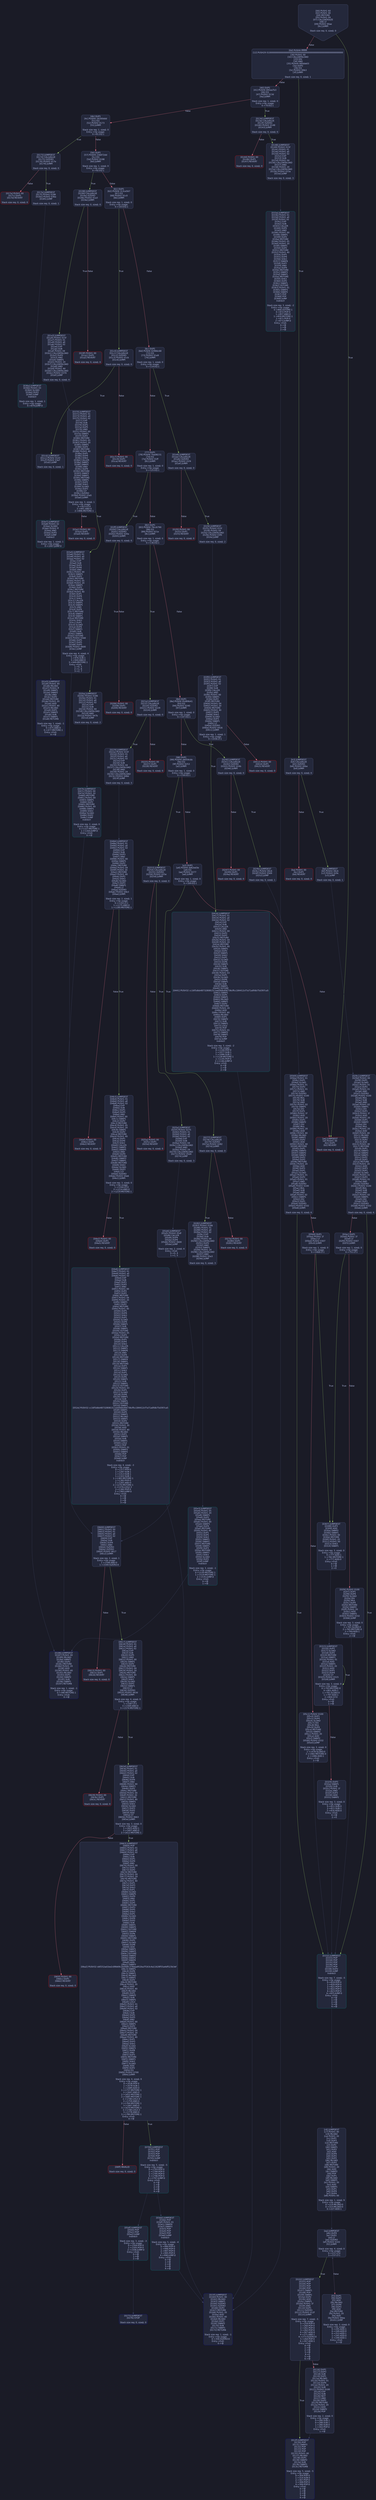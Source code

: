 digraph G {
    node [shape=box, style="filled, rounded", color="#565f89", fontcolor="#c0caf5", fontname="Helvetica", fillcolor="#24283b"];
    edge [color="#414868", fontcolor="#c0caf5", fontname="Helvetica"];
    bgcolor="#1a1b26";
    0 [ label = "[00] PUSH1 60
[02] PUSH1 40
[04] MSTORE
[05] PUSH1 04
[07] CALLDATASIZE
[08] LT
[09] PUSH2 00ae
[0c] JUMPI

Stack size req: 0, sizeΔ: 0
" shape = invhouse]
    1 [ label = "[0d] PUSH4 ffffffff
[12] PUSH29 0100000000000000000000000000000000000000000000000000000000
[30] PUSH1 00
[32] CALLDATALOAD
[33] DIV
[34] AND
[35] PUSH4 06fdde03
[3a] DUP2
[3b] EQ
[3c] PUSH2 00b3
[3f] JUMPI

Stack size req: 0, sizeΔ: 1
"]
    2 [ label = "[40] DUP1
[41] PUSH4 095ea7b3
[46] EQ
[47] PUSH2 013d
[4a] JUMPI

Stack size req: 1, sizeΔ: 0
Entry->Op usage:
	0->70:EQ:1
"]
    3 [ label = "[4b] DUP1
[4c] PUSH4 18160ddd
[51] EQ
[52] PUSH2 0173
[55] JUMPI

Stack size req: 1, sizeΔ: 0
Entry->Op usage:
	0->81:EQ:1
"]
    4 [ label = "[56] DUP1
[57] PUSH4 23b872dd
[5c] EQ
[5d] PUSH2 0198
[60] JUMPI

Stack size req: 1, sizeΔ: 0
Entry->Op usage:
	0->92:EQ:1
"]
    5 [ label = "[61] DUP1
[62] PUSH4 313ce567
[67] EQ
[68] PUSH2 01c0
[6b] JUMPI

Stack size req: 1, sizeΔ: 0
Entry->Op usage:
	0->103:EQ:1
"]
    6 [ label = "[6c] DUP1
[6d] PUSH4 42966c68
[72] EQ
[73] PUSH2 01e9
[76] JUMPI

Stack size req: 1, sizeΔ: 0
Entry->Op usage:
	0->114:EQ:1
"]
    7 [ label = "[77] DUP1
[78] PUSH4 70a08231
[7d] EQ
[7e] PUSH2 01ff
[81] JUMPI

Stack size req: 1, sizeΔ: 0
Entry->Op usage:
	0->125:EQ:1
"]
    8 [ label = "[82] DUP1
[83] PUSH4 79cc6790
[88] EQ
[89] PUSH2 021e
[8c] JUMPI

Stack size req: 1, sizeΔ: 0
Entry->Op usage:
	0->136:EQ:1
"]
    9 [ label = "[8d] DUP1
[8e] PUSH4 95d89b41
[93] EQ
[94] PUSH2 0240
[97] JUMPI

Stack size req: 1, sizeΔ: 0
Entry->Op usage:
	0->147:EQ:1
"]
    10 [ label = "[98] DUP1
[99] PUSH4 a9059cbb
[9e] EQ
[9f] PUSH2 0253
[a2] JUMPI

Stack size req: 1, sizeΔ: 0
Entry->Op usage:
	0->158:EQ:1
"]
    11 [ label = "[a3] DUP1
[a4] PUSH4 dd62ed3e
[a9] EQ
[aa] PUSH2 0277
[ad] JUMPI

Stack size req: 1, sizeΔ: 0
Entry->Op usage:
	0->169:EQ:1
"]
    12 [ label = "[ae] JUMPDEST
[af] PUSH1 00
[b1] DUP1
[b2] REVERT

Stack size req: 0, sizeΔ: 0
" color = "red"]
    13 [ label = "[b3] JUMPDEST
[b4] CALLVALUE
[b5] ISZERO
[b6] PUSH2 00be
[b9] JUMPI

Stack size req: 0, sizeΔ: 0
"]
    14 [ label = "[ba] PUSH1 00
[bc] DUP1
[bd] REVERT

Stack size req: 0, sizeΔ: 0
" color = "red"]
    15 [ label = "[be] JUMPDEST
[bf] PUSH2 00c6
[c2] PUSH2 029c
[c5] JUMP

Stack size req: 0, sizeΔ: 1
"]
    16 [ label = "[c6] JUMPDEST
[c7] PUSH1 40
[c9] MLOAD
[ca] PUSH1 20
[cc] DUP1
[cd] DUP3
[ce] MSTORE
[cf] DUP2
[d0] SWAP1
[d1] DUP2
[d2] ADD
[d3] DUP4
[d4] DUP2
[d5] DUP2
[d6] MLOAD
[d7] DUP2
[d8] MSTORE
[d9] PUSH1 20
[db] ADD
[dc] SWAP2
[dd] POP
[de] DUP1
[df] MLOAD
[e0] SWAP1
[e1] PUSH1 20
[e3] ADD
[e4] SWAP1
[e5] DUP1
[e6] DUP4
[e7] DUP4
[e8] PUSH1 00

Stack size req: 1, sizeΔ: 9
Entry->Op usage:
	0->214:MLOAD:0
	0->223:MLOAD:0
	0->227:ADD:1
"]
    17 [ label = "[ea] JUMPDEST
[eb] DUP4
[ec] DUP2
[ed] LT
[ee] ISZERO
[ef] PUSH2 0102
[f2] JUMPI

Stack size req: 4, sizeΔ: 0
Entry->Op usage:
	0->237:LT:0
	3->237:LT:1
"]
    18 [ label = "[f3] DUP1
[f4] DUP3
[f5] ADD
[f6] MLOAD
[f7] DUP4
[f8] DUP3
[f9] ADD
[fa] MSTORE
[fb] PUSH1 20
[fd] ADD
[fe] PUSH2 00ea
[0101] JUMP

Stack size req: 3, sizeΔ: 0
Entry->Op usage:
	0->245:ADD:1
	0->249:ADD:0
	0->253:ADD:1
	1->245:ADD:0
	2->249:ADD:1
Entry->Exit:
	0->😵
"]
    19 [ label = "[0102] JUMPDEST
[0103] POP
[0104] POP
[0105] POP
[0106] POP
[0107] SWAP1
[0108] POP
[0109] SWAP1
[010a] DUP2
[010b] ADD
[010c] SWAP1
[010d] PUSH1 1f
[010f] AND
[0110] DUP1
[0111] ISZERO
[0112] PUSH2 012f
[0115] JUMPI

Stack size req: 7, sizeΔ: -5
Entry->Op usage:
	0->259:POP:0
	1->260:POP:0
	2->261:POP:0
	3->262:POP:0
	4->267:ADD:0
	4->271:AND:1
	4->273:ISZERO:0
	5->264:POP:0
	6->267:ADD:1
Entry->Exit:
	0->😵
	1->😵
	2->😵
	3->😵
	4->0
	5->😵
	6->😵
"]
    20 [ label = "[0116] DUP1
[0117] DUP3
[0118] SUB
[0119] DUP1
[011a] MLOAD
[011b] PUSH1 01
[011d] DUP4
[011e] PUSH1 20
[0120] SUB
[0121] PUSH2 0100
[0124] EXP
[0125] SUB
[0126] NOT
[0127] AND
[0128] DUP2
[0129] MSTORE
[012a] PUSH1 20
[012c] ADD
[012d] SWAP2
[012e] POP

Stack size req: 2, sizeΔ: 0
Entry->Op usage:
	0->280:SUB:1
	0->288:SUB:1
	1->280:SUB:0
	1->302:POP:0
Entry->Exit:
	1->😵
"]
    21 [ label = "[012f] JUMPDEST
[0130] POP
[0131] SWAP3
[0132] POP
[0133] POP
[0134] POP
[0135] PUSH1 40
[0137] MLOAD
[0138] DUP1
[0139] SWAP2
[013a] SUB
[013b] SWAP1
[013c] RETURN

Stack size req: 5, sizeΔ: -5
Entry->Op usage:
	0->304:POP:0
	1->314:SUB:0
	2->307:POP:0
	3->308:POP:0
	4->306:POP:0
Entry->Exit:
	0->😵
	1->😵
	2->😵
	3->😵
	4->😵
" color = "darkblue"]
    22 [ label = "[013d] JUMPDEST
[013e] CALLVALUE
[013f] ISZERO
[0140] PUSH2 0148
[0143] JUMPI

Stack size req: 0, sizeΔ: 0
"]
    23 [ label = "[0144] PUSH1 00
[0146] DUP1
[0147] REVERT

Stack size req: 0, sizeΔ: 0
" color = "red"]
    24 [ label = "[0148] JUMPDEST
[0149] PUSH2 015f
[014c] PUSH1 01
[014e] PUSH1 a0
[0150] PUSH1 02
[0152] EXP
[0153] SUB
[0154] PUSH1 04
[0156] CALLDATALOAD
[0157] AND
[0158] PUSH1 24
[015a] CALLDATALOAD
[015b] PUSH2 033a
[015e] JUMP

Stack size req: 0, sizeΔ: 3
"]
    25 [ label = "[015f] JUMPDEST
[0160] PUSH1 40
[0162] MLOAD
[0163] SWAP1
[0164] ISZERO
[0165] ISZERO
[0166] DUP2
[0167] MSTORE
[0168] PUSH1 20
[016a] ADD
[016b] PUSH1 40
[016d] MLOAD
[016e] DUP1
[016f] SWAP2
[0170] SUB
[0171] SWAP1
[0172] RETURN

Stack size req: 1, sizeΔ: -1
Entry->Op usage:
	0->356:ISZERO:0
Entry->Exit:
	0->😵
" color = "darkblue"]
    26 [ label = "[0173] JUMPDEST
[0174] CALLVALUE
[0175] ISZERO
[0176] PUSH2 017e
[0179] JUMPI

Stack size req: 0, sizeΔ: 0
"]
    27 [ label = "[017a] PUSH1 00
[017c] DUP1
[017d] REVERT

Stack size req: 0, sizeΔ: 0
" color = "red"]
    28 [ label = "[017e] JUMPDEST
[017f] PUSH2 0186
[0182] PUSH2 036a
[0185] JUMP

Stack size req: 0, sizeΔ: 1
"]
    29 [ label = "[0186] JUMPDEST
[0187] PUSH1 40
[0189] MLOAD
[018a] SWAP1
[018b] DUP2
[018c] MSTORE
[018d] PUSH1 20
[018f] ADD
[0190] PUSH1 40
[0192] MLOAD
[0193] DUP1
[0194] SWAP2
[0195] SUB
[0196] SWAP1
[0197] RETURN

Stack size req: 1, sizeΔ: -1
Entry->Op usage:
	0->396:MSTORE:1
Entry->Exit:
	0->😵
" color = "darkblue"]
    30 [ label = "[0198] JUMPDEST
[0199] CALLVALUE
[019a] ISZERO
[019b] PUSH2 01a3
[019e] JUMPI

Stack size req: 0, sizeΔ: 0
"]
    31 [ label = "[019f] PUSH1 00
[01a1] DUP1
[01a2] REVERT

Stack size req: 0, sizeΔ: 0
" color = "red"]
    32 [ label = "[01a3] JUMPDEST
[01a4] PUSH2 015f
[01a7] PUSH1 01
[01a9] PUSH1 a0
[01ab] PUSH1 02
[01ad] EXP
[01ae] SUB
[01af] PUSH1 04
[01b1] CALLDATALOAD
[01b2] DUP2
[01b3] AND
[01b4] SWAP1
[01b5] PUSH1 24
[01b7] CALLDATALOAD
[01b8] AND
[01b9] PUSH1 44
[01bb] CALLDATALOAD
[01bc] PUSH2 0370
[01bf] JUMP

Stack size req: 0, sizeΔ: 4
"]
    33 [ label = "[01c0] JUMPDEST
[01c1] CALLVALUE
[01c2] ISZERO
[01c3] PUSH2 01cb
[01c6] JUMPI

Stack size req: 0, sizeΔ: 0
"]
    34 [ label = "[01c7] PUSH1 00
[01c9] DUP1
[01ca] REVERT

Stack size req: 0, sizeΔ: 0
" color = "red"]
    35 [ label = "[01cb] JUMPDEST
[01cc] PUSH2 01d3
[01cf] PUSH2 03e7
[01d2] JUMP

Stack size req: 0, sizeΔ: 1
"]
    36 [ label = "[01d3] JUMPDEST
[01d4] PUSH1 40
[01d6] MLOAD
[01d7] PUSH1 ff
[01d9] SWAP1
[01da] SWAP2
[01db] AND
[01dc] DUP2
[01dd] MSTORE
[01de] PUSH1 20
[01e0] ADD
[01e1] PUSH1 40
[01e3] MLOAD
[01e4] DUP1
[01e5] SWAP2
[01e6] SUB
[01e7] SWAP1
[01e8] RETURN

Stack size req: 1, sizeΔ: -1
Entry->Op usage:
	0->475:AND:0
	0->477:MSTORE:1
Entry->Exit:
	0->😵
" color = "darkblue"]
    37 [ label = "[01e9] JUMPDEST
[01ea] CALLVALUE
[01eb] ISZERO
[01ec] PUSH2 01f4
[01ef] JUMPI

Stack size req: 0, sizeΔ: 0
"]
    38 [ label = "[01f0] PUSH1 00
[01f2] DUP1
[01f3] REVERT

Stack size req: 0, sizeΔ: 0
" color = "red"]
    39 [ label = "[01f4] JUMPDEST
[01f5] PUSH2 015f
[01f8] PUSH1 04
[01fa] CALLDATALOAD
[01fb] PUSH2 03f0
[01fe] JUMP

Stack size req: 0, sizeΔ: 2
"]
    40 [ label = "[01ff] JUMPDEST
[0200] CALLVALUE
[0201] ISZERO
[0202] PUSH2 020a
[0205] JUMPI

Stack size req: 0, sizeΔ: 0
"]
    41 [ label = "[0206] PUSH1 00
[0208] DUP1
[0209] REVERT

Stack size req: 0, sizeΔ: 0
" color = "red"]
    42 [ label = "[020a] JUMPDEST
[020b] PUSH2 0186
[020e] PUSH1 01
[0210] PUSH1 a0
[0212] PUSH1 02
[0214] EXP
[0215] SUB
[0216] PUSH1 04
[0218] CALLDATALOAD
[0219] AND
[021a] PUSH2 047b
[021d] JUMP

Stack size req: 0, sizeΔ: 2
"]
    43 [ label = "[021e] JUMPDEST
[021f] CALLVALUE
[0220] ISZERO
[0221] PUSH2 0229
[0224] JUMPI

Stack size req: 0, sizeΔ: 0
"]
    44 [ label = "[0225] PUSH1 00
[0227] DUP1
[0228] REVERT

Stack size req: 0, sizeΔ: 0
" color = "red"]
    45 [ label = "[0229] JUMPDEST
[022a] PUSH2 015f
[022d] PUSH1 01
[022f] PUSH1 a0
[0231] PUSH1 02
[0233] EXP
[0234] SUB
[0235] PUSH1 04
[0237] CALLDATALOAD
[0238] AND
[0239] PUSH1 24
[023b] CALLDATALOAD
[023c] PUSH2 048d
[023f] JUMP

Stack size req: 0, sizeΔ: 3
"]
    46 [ label = "[0240] JUMPDEST
[0241] CALLVALUE
[0242] ISZERO
[0243] PUSH2 024b
[0246] JUMPI

Stack size req: 0, sizeΔ: 0
"]
    47 [ label = "[0247] PUSH1 00
[0249] DUP1
[024a] REVERT

Stack size req: 0, sizeΔ: 0
" color = "red"]
    48 [ label = "[024b] JUMPDEST
[024c] PUSH2 00c6
[024f] PUSH2 0569
[0252] JUMP

Stack size req: 0, sizeΔ: 1
"]
    49 [ label = "[0253] JUMPDEST
[0254] CALLVALUE
[0255] ISZERO
[0256] PUSH2 025e
[0259] JUMPI

Stack size req: 0, sizeΔ: 0
"]
    50 [ label = "[025a] PUSH1 00
[025c] DUP1
[025d] REVERT

Stack size req: 0, sizeΔ: 0
" color = "red"]
    51 [ label = "[025e] JUMPDEST
[025f] PUSH2 0275
[0262] PUSH1 01
[0264] PUSH1 a0
[0266] PUSH1 02
[0268] EXP
[0269] SUB
[026a] PUSH1 04
[026c] CALLDATALOAD
[026d] AND
[026e] PUSH1 24
[0270] CALLDATALOAD
[0271] PUSH2 05d4
[0274] JUMP

Stack size req: 0, sizeΔ: 3
"]
    52 [ label = "[0275] JUMPDEST
[0276] STOP

Stack size req: 0, sizeΔ: 0
" color = "darkblue"]
    53 [ label = "[0277] JUMPDEST
[0278] CALLVALUE
[0279] ISZERO
[027a] PUSH2 0282
[027d] JUMPI

Stack size req: 0, sizeΔ: 0
"]
    54 [ label = "[027e] PUSH1 00
[0280] DUP1
[0281] REVERT

Stack size req: 0, sizeΔ: 0
" color = "red"]
    55 [ label = "[0282] JUMPDEST
[0283] PUSH2 0186
[0286] PUSH1 01
[0288] PUSH1 a0
[028a] PUSH1 02
[028c] EXP
[028d] SUB
[028e] PUSH1 04
[0290] CALLDATALOAD
[0291] DUP2
[0292] AND
[0293] SWAP1
[0294] PUSH1 24
[0296] CALLDATALOAD
[0297] AND
[0298] PUSH2 05e3
[029b] JUMP

Stack size req: 0, sizeΔ: 3
"]
    56 [ label = "[029c] JUMPDEST
[029d] PUSH1 00
[029f] DUP1
[02a0] SLOAD
[02a1] PUSH1 01
[02a3] DUP2
[02a4] PUSH1 01
[02a6] AND
[02a7] ISZERO
[02a8] PUSH2 0100
[02ab] MUL
[02ac] SUB
[02ad] AND
[02ae] PUSH1 02
[02b0] SWAP1
[02b1] DIV
[02b2] DUP1
[02b3] PUSH1 1f
[02b5] ADD
[02b6] PUSH1 20
[02b8] DUP1
[02b9] SWAP2
[02ba] DIV
[02bb] MUL
[02bc] PUSH1 20
[02be] ADD
[02bf] PUSH1 40
[02c1] MLOAD
[02c2] SWAP1
[02c3] DUP2
[02c4] ADD
[02c5] PUSH1 40
[02c7] MSTORE
[02c8] DUP1
[02c9] SWAP3
[02ca] SWAP2
[02cb] SWAP1
[02cc] DUP2
[02cd] DUP2
[02ce] MSTORE
[02cf] PUSH1 20
[02d1] ADD
[02d2] DUP3
[02d3] DUP1
[02d4] SLOAD
[02d5] PUSH1 01
[02d7] DUP2
[02d8] PUSH1 01
[02da] AND
[02db] ISZERO
[02dc] PUSH2 0100
[02df] MUL
[02e0] SUB
[02e1] AND
[02e2] PUSH1 02
[02e4] SWAP1
[02e5] DIV
[02e6] DUP1
[02e7] ISZERO
[02e8] PUSH2 0332
[02eb] JUMPI

Stack size req: 0, sizeΔ: 6
"]
    57 [ label = "[02ec] DUP1
[02ed] PUSH1 1f
[02ef] LT
[02f0] PUSH2 0307
[02f3] JUMPI

Stack size req: 1, sizeΔ: 0
Entry->Op usage:
	0->751:LT:1
"]
    58 [ label = "[02f4] PUSH2 0100
[02f7] DUP1
[02f8] DUP4
[02f9] SLOAD
[02fa] DIV
[02fb] MUL
[02fc] DUP4
[02fd] MSTORE
[02fe] SWAP2
[02ff] PUSH1 20
[0301] ADD
[0302] SWAP2
[0303] PUSH2 0332
[0306] JUMP

Stack size req: 3, sizeΔ: 0
Entry->Op usage:
	1->761:SLOAD:0
	2->765:MSTORE:0
	2->769:ADD:1
Entry->Exit:
	2->😵
"]
    59 [ label = "[0307] JUMPDEST
[0308] DUP3
[0309] ADD
[030a] SWAP2
[030b] SWAP1
[030c] PUSH1 00
[030e] MSTORE
[030f] PUSH1 20
[0311] PUSH1 00
[0313] SHA3
[0314] SWAP1

Stack size req: 3, sizeΔ: 0
Entry->Op usage:
	0->777:ADD:1
	1->782:MSTORE:1
	2->777:ADD:0
Entry->Exit:
	0->😵
	1->😵
	2->0
"]
    60 [ label = "[0315] JUMPDEST
[0316] DUP2
[0317] SLOAD
[0318] DUP2
[0319] MSTORE
[031a] SWAP1
[031b] PUSH1 01
[031d] ADD
[031e] SWAP1
[031f] PUSH1 20
[0321] ADD
[0322] DUP1
[0323] DUP4
[0324] GT
[0325] PUSH2 0315
[0328] JUMPI

Stack size req: 3, sizeΔ: 0
Entry->Op usage:
	0->793:MSTORE:0
	0->801:ADD:1
	1->791:SLOAD:0
	1->797:ADD:1
	2->804:GT:0
Entry->Exit:
	0->😵
	1->😵
"]
    61 [ label = "[0329] DUP3
[032a] SWAP1
[032b] SUB
[032c] PUSH1 1f
[032e] AND
[032f] DUP3
[0330] ADD
[0331] SWAP2

Stack size req: 3, sizeΔ: 0
Entry->Op usage:
	0->811:SUB:0
	2->811:SUB:1
	2->816:ADD:0
Entry->Exit:
	0->😵
	2->0
"]
    62 [ label = "[0332] JUMPDEST
[0333] POP
[0334] POP
[0335] POP
[0336] POP
[0337] POP
[0338] DUP2
[0339] JUMP
Indirect!

Stack size req: 7, sizeΔ: -5
Entry->Op usage:
	0->819:POP:0
	1->820:POP:0
	2->821:POP:0
	3->822:POP:0
	4->823:POP:0
	6->825:JUMP:0
Entry->Exit:
	0->😵
	1->😵
	2->😵
	3->😵
	4->😵
" color = "teal"]
    63 [ label = "[033a] JUMPDEST
[033b] PUSH1 01
[033d] PUSH1 a0
[033f] PUSH1 02
[0341] EXP
[0342] SUB
[0343] CALLER
[0344] DUP2
[0345] AND
[0346] PUSH1 00
[0348] SWAP1
[0349] DUP2
[034a] MSTORE
[034b] PUSH1 05
[034d] PUSH1 20
[034f] SWAP1
[0350] DUP2
[0351] MSTORE
[0352] PUSH1 40
[0354] DUP1
[0355] DUP4
[0356] SHA3
[0357] SWAP4
[0358] DUP7
[0359] AND
[035a] DUP4
[035b] MSTORE
[035c] SWAP3
[035d] SWAP1
[035e] MSTORE
[035f] SHA3
[0360] DUP2
[0361] SWAP1
[0362] SSTORE
[0363] PUSH1 01
[0365] SWAP3
[0366] SWAP2
[0367] POP
[0368] POP
[0369] JUMP
Indirect!

Stack size req: 3, sizeΔ: -2
Entry->Op usage:
	0->866:SSTORE:1
	0->872:POP:0
	1->857:AND:0
	1->859:MSTORE:1
	1->871:POP:0
	2->873:JUMP:0
Entry->Exit:
	0->😵
	1->😵
	2->😵
" color = "teal"]
    64 [ label = "[036a] JUMPDEST
[036b] PUSH1 03
[036d] SLOAD
[036e] DUP2
[036f] JUMP
Indirect!

Stack size req: 1, sizeΔ: 1
Entry->Op usage:
	0->879:JUMP:0
" color = "teal"]
    65 [ label = "[0370] JUMPDEST
[0371] PUSH1 01
[0373] PUSH1 a0
[0375] PUSH1 02
[0377] EXP
[0378] SUB
[0379] DUP1
[037a] DUP5
[037b] AND
[037c] PUSH1 00
[037e] SWAP1
[037f] DUP2
[0380] MSTORE
[0381] PUSH1 05
[0383] PUSH1 20
[0385] SWAP1
[0386] DUP2
[0387] MSTORE
[0388] PUSH1 40
[038a] DUP1
[038b] DUP4
[038c] SHA3
[038d] CALLER
[038e] SWAP1
[038f] SWAP5
[0390] AND
[0391] DUP4
[0392] MSTORE
[0393] SWAP3
[0394] SWAP1
[0395] MSTORE
[0396] SWAP1
[0397] DUP2
[0398] SHA3
[0399] SLOAD
[039a] DUP3
[039b] GT
[039c] ISZERO
[039d] PUSH2 03a5
[03a0] JUMPI

Stack size req: 3, sizeΔ: 1
Entry->Op usage:
	0->923:GT:0
	2->891:AND:0
	2->896:MSTORE:1
"]
    66 [ label = "[03a1] PUSH1 00
[03a3] DUP1
[03a4] REVERT

Stack size req: 0, sizeΔ: 0
" color = "red"]
    67 [ label = "[03a5] JUMPDEST
[03a6] PUSH1 01
[03a8] PUSH1 a0
[03aa] PUSH1 02
[03ac] EXP
[03ad] SUB
[03ae] DUP1
[03af] DUP6
[03b0] AND
[03b1] PUSH1 00
[03b3] SWAP1
[03b4] DUP2
[03b5] MSTORE
[03b6] PUSH1 05
[03b8] PUSH1 20
[03ba] SWAP1
[03bb] DUP2
[03bc] MSTORE
[03bd] PUSH1 40
[03bf] DUP1
[03c0] DUP4
[03c1] SHA3
[03c2] CALLER
[03c3] SWAP1
[03c4] SWAP5
[03c5] AND
[03c6] DUP4
[03c7] MSTORE
[03c8] SWAP3
[03c9] SWAP1
[03ca] MSTORE
[03cb] SHA3
[03cc] DUP1
[03cd] SLOAD
[03ce] DUP4
[03cf] SWAP1
[03d0] SUB
[03d1] SWAP1
[03d2] SSTORE
[03d3] PUSH2 03dd
[03d6] DUP5
[03d7] DUP5
[03d8] DUP5
[03d9] PUSH2 0600
[03dc] JUMP

Stack size req: 4, sizeΔ: 4
Entry->Op usage:
	1->976:SUB:1
	3->944:AND:0
	3->949:MSTORE:1
Entry->Exit:
	1->0, 5
	2->1, 6
	3->2, 7
"]
    68 [ label = "[03dd] JUMPDEST
[03de] POP
[03df] PUSH1 01
[03e1] SWAP4
[03e2] SWAP3
[03e3] POP
[03e4] POP
[03e5] POP
[03e6] JUMP
Indirect!

Stack size req: 5, sizeΔ: -4
Entry->Op usage:
	0->990:POP:0
	1->996:POP:0
	2->997:POP:0
	3->995:POP:0
	4->998:JUMP:0
Entry->Exit:
	0->😵
	1->😵
	2->😵
	3->😵
	4->😵
" color = "teal"]
    69 [ label = "[03e7] JUMPDEST
[03e8] PUSH1 02
[03ea] SLOAD
[03eb] PUSH1 ff
[03ed] AND
[03ee] DUP2
[03ef] JUMP
Indirect!

Stack size req: 1, sizeΔ: 1
Entry->Op usage:
	0->1007:JUMP:0
" color = "teal"]
    70 [ label = "[03f0] JUMPDEST
[03f1] PUSH1 01
[03f3] PUSH1 a0
[03f5] PUSH1 02
[03f7] EXP
[03f8] SUB
[03f9] CALLER
[03fa] AND
[03fb] PUSH1 00
[03fd] SWAP1
[03fe] DUP2
[03ff] MSTORE
[0400] PUSH1 04
[0402] PUSH1 20
[0404] MSTORE
[0405] PUSH1 40
[0407] DUP2
[0408] SHA3
[0409] SLOAD
[040a] DUP3
[040b] SWAP1
[040c] LT
[040d] ISZERO
[040e] PUSH2 0416
[0411] JUMPI

Stack size req: 1, sizeΔ: 1
Entry->Op usage:
	0->1036:LT:1
"]
    71 [ label = "[0412] PUSH1 00
[0414] DUP1
[0415] REVERT

Stack size req: 0, sizeΔ: 0
" color = "red"]
    72 [ label = "[0416] JUMPDEST
[0417] PUSH1 01
[0419] PUSH1 a0
[041b] PUSH1 02
[041d] EXP
[041e] SUB
[041f] CALLER
[0420] AND
[0421] PUSH1 00
[0423] DUP2
[0424] DUP2
[0425] MSTORE
[0426] PUSH1 04
[0428] PUSH1 20
[042a] MSTORE
[042b] PUSH1 40
[042d] SWAP1
[042e] DUP2
[042f] SWAP1
[0430] SHA3
[0431] DUP1
[0432] SLOAD
[0433] DUP6
[0434] SWAP1
[0435] SUB
[0436] SWAP1
[0437] SSTORE
[0438] PUSH1 03
[043a] DUP1
[043b] SLOAD
[043c] DUP6
[043d] SWAP1
[043e] SUB
[043f] SWAP1
[0440] SSTORE
[0441] PUSH32 cc16f5dbb4873280815c1ee09dbd06736cffcc184412cf7a71a0fdb75d397ca5
[0462] SWAP1
[0463] DUP5
[0464] SWAP1
[0465] MLOAD
[0466] SWAP1
[0467] DUP2
[0468] MSTORE
[0469] PUSH1 20
[046b] ADD
[046c] PUSH1 40
[046e] MLOAD
[046f] DUP1
[0470] SWAP2
[0471] SUB
[0472] SWAP1
[0473] LOG2
[0474] POP
[0475] PUSH1 01
[0477] SWAP2
[0478] SWAP1
[0479] POP
[047a] JUMP
Indirect!

Stack size req: 3, sizeΔ: -2
Entry->Op usage:
	0->1140:POP:0
	1->1077:SUB:1
	1->1086:SUB:1
	1->1128:MSTORE:1
	1->1145:POP:0
	2->1146:JUMP:0
Entry->Exit:
	0->😵
	1->😵
	2->😵
" color = "teal"]
    73 [ label = "[047b] JUMPDEST
[047c] PUSH1 04
[047e] PUSH1 20
[0480] MSTORE
[0481] PUSH1 00
[0483] SWAP1
[0484] DUP2
[0485] MSTORE
[0486] PUSH1 40
[0488] SWAP1
[0489] SHA3
[048a] SLOAD
[048b] DUP2
[048c] JUMP
Indirect!

Stack size req: 2, sizeΔ: 0
Entry->Op usage:
	0->1157:MSTORE:1
	1->1164:JUMP:0
Entry->Exit:
	0->😵
" color = "teal"]
    74 [ label = "[048d] JUMPDEST
[048e] PUSH1 01
[0490] PUSH1 a0
[0492] PUSH1 02
[0494] EXP
[0495] SUB
[0496] DUP3
[0497] AND
[0498] PUSH1 00
[049a] SWAP1
[049b] DUP2
[049c] MSTORE
[049d] PUSH1 04
[049f] PUSH1 20
[04a1] MSTORE
[04a2] PUSH1 40
[04a4] DUP2
[04a5] SHA3
[04a6] SLOAD
[04a7] DUP3
[04a8] SWAP1
[04a9] LT
[04aa] ISZERO
[04ab] PUSH2 04b3
[04ae] JUMPI

Stack size req: 2, sizeΔ: 1
Entry->Op usage:
	0->1193:LT:1
	1->1175:AND:0
	1->1180:MSTORE:1
"]
    75 [ label = "[04af] PUSH1 00
[04b1] DUP1
[04b2] REVERT

Stack size req: 0, sizeΔ: 0
" color = "red"]
    76 [ label = "[04b3] JUMPDEST
[04b4] PUSH1 01
[04b6] PUSH1 a0
[04b8] PUSH1 02
[04ba] EXP
[04bb] SUB
[04bc] DUP1
[04bd] DUP5
[04be] AND
[04bf] PUSH1 00
[04c1] SWAP1
[04c2] DUP2
[04c3] MSTORE
[04c4] PUSH1 05
[04c6] PUSH1 20
[04c8] SWAP1
[04c9] DUP2
[04ca] MSTORE
[04cb] PUSH1 40
[04cd] DUP1
[04ce] DUP4
[04cf] SHA3
[04d0] CALLER
[04d1] SWAP1
[04d2] SWAP5
[04d3] AND
[04d4] DUP4
[04d5] MSTORE
[04d6] SWAP3
[04d7] SWAP1
[04d8] MSTORE
[04d9] SHA3
[04da] SLOAD
[04db] DUP3
[04dc] GT
[04dd] ISZERO
[04de] PUSH2 04e6
[04e1] JUMPI

Stack size req: 3, sizeΔ: 0
Entry->Op usage:
	1->1244:GT:0
	2->1214:AND:0
	2->1219:MSTORE:1
"]
    77 [ label = "[04e2] PUSH1 00
[04e4] DUP1
[04e5] REVERT

Stack size req: 0, sizeΔ: 0
" color = "red"]
    78 [ label = "[04e6] JUMPDEST
[04e7] PUSH1 01
[04e9] PUSH1 a0
[04eb] PUSH1 02
[04ed] EXP
[04ee] SUB
[04ef] DUP1
[04f0] DUP5
[04f1] AND
[04f2] PUSH1 00
[04f4] DUP2
[04f5] DUP2
[04f6] MSTORE
[04f7] PUSH1 04
[04f9] PUSH1 20
[04fb] SWAP1
[04fc] DUP2
[04fd] MSTORE
[04fe] PUSH1 40
[0500] DUP1
[0501] DUP4
[0502] SHA3
[0503] DUP1
[0504] SLOAD
[0505] DUP9
[0506] SWAP1
[0507] SUB
[0508] SWAP1
[0509] SSTORE
[050a] PUSH1 05
[050c] DUP3
[050d] MSTORE
[050e] DUP1
[050f] DUP4
[0510] SHA3
[0511] CALLER
[0512] SWAP1
[0513] SWAP6
[0514] AND
[0515] DUP4
[0516] MSTORE
[0517] SWAP4
[0518] SWAP1
[0519] MSTORE
[051a] DUP3
[051b] SWAP1
[051c] SHA3
[051d] DUP1
[051e] SLOAD
[051f] DUP6
[0520] SWAP1
[0521] SUB
[0522] SWAP1
[0523] SSTORE
[0524] PUSH1 03
[0526] DUP1
[0527] SLOAD
[0528] DUP6
[0529] SWAP1
[052a] SUB
[052b] SWAP1
[052c] SSTORE
[052d] SWAP1
[052e] PUSH32 cc16f5dbb4873280815c1ee09dbd06736cffcc184412cf7a71a0fdb75d397ca5
[054f] SWAP1
[0550] DUP5
[0551] SWAP1
[0552] MLOAD
[0553] SWAP1
[0554] DUP2
[0555] MSTORE
[0556] PUSH1 20
[0558] ADD
[0559] PUSH1 40
[055b] MLOAD
[055c] DUP1
[055d] SWAP2
[055e] SUB
[055f] SWAP1
[0560] LOG2
[0561] POP
[0562] PUSH1 01
[0564] SWAP3
[0565] SWAP2
[0566] POP
[0567] POP
[0568] JUMP
Indirect!

Stack size req: 4, sizeΔ: -3
Entry->Op usage:
	0->1377:POP:0
	1->1287:SUB:1
	1->1313:SUB:1
	1->1322:SUB:1
	1->1365:MSTORE:1
	1->1383:POP:0
	2->1265:AND:0
	2->1270:MSTORE:1
	2->1376:LOG2:3
	2->1382:POP:0
	3->1384:JUMP:0
Entry->Exit:
	0->😵
	1->😵
	2->😵
	3->😵
" color = "teal"]
    79 [ label = "[0569] JUMPDEST
[056a] PUSH1 01
[056c] DUP1
[056d] SLOAD
[056e] PUSH1 01
[0570] DUP2
[0571] PUSH1 01
[0573] AND
[0574] ISZERO
[0575] PUSH2 0100
[0578] MUL
[0579] SUB
[057a] AND
[057b] PUSH1 02
[057d] SWAP1
[057e] DIV
[057f] DUP1
[0580] PUSH1 1f
[0582] ADD
[0583] PUSH1 20
[0585] DUP1
[0586] SWAP2
[0587] DIV
[0588] MUL
[0589] PUSH1 20
[058b] ADD
[058c] PUSH1 40
[058e] MLOAD
[058f] SWAP1
[0590] DUP2
[0591] ADD
[0592] PUSH1 40
[0594] MSTORE
[0595] DUP1
[0596] SWAP3
[0597] SWAP2
[0598] SWAP1
[0599] DUP2
[059a] DUP2
[059b] MSTORE
[059c] PUSH1 20
[059e] ADD
[059f] DUP3
[05a0] DUP1
[05a1] SLOAD
[05a2] PUSH1 01
[05a4] DUP2
[05a5] PUSH1 01
[05a7] AND
[05a8] ISZERO
[05a9] PUSH2 0100
[05ac] MUL
[05ad] SUB
[05ae] AND
[05af] PUSH1 02
[05b1] SWAP1
[05b2] DIV
[05b3] DUP1
[05b4] ISZERO
[05b5] PUSH2 0332
[05b8] JUMPI

Stack size req: 0, sizeΔ: 6
"]
    80 [ label = "[05b9] DUP1
[05ba] PUSH1 1f
[05bc] LT
[05bd] PUSH2 0307
[05c0] JUMPI

Stack size req: 1, sizeΔ: 0
Entry->Op usage:
	0->1468:LT:1
"]
    81 [ label = "[05c1] PUSH2 0100
[05c4] DUP1
[05c5] DUP4
[05c6] SLOAD
[05c7] DIV
[05c8] MUL
[05c9] DUP4
[05ca] MSTORE
[05cb] SWAP2
[05cc] PUSH1 20
[05ce] ADD
[05cf] SWAP2
[05d0] PUSH2 0332
[05d3] JUMP

Stack size req: 3, sizeΔ: 0
Entry->Op usage:
	1->1478:SLOAD:0
	2->1482:MSTORE:0
	2->1486:ADD:1
Entry->Exit:
	2->😵
"]
    82 [ label = "[05d4] JUMPDEST
[05d5] PUSH2 05df
[05d8] CALLER
[05d9] DUP4
[05da] DUP4
[05db] PUSH2 0600
[05de] JUMP

Stack size req: 2, sizeΔ: 4
Entry->Exit:
	0->0, 4
	1->1, 5
"]
    83 [ label = "[05df] JUMPDEST
[05e0] POP
[05e1] POP
[05e2] JUMP
Indirect!

Stack size req: 3, sizeΔ: -3
Entry->Op usage:
	0->1504:POP:0
	1->1505:POP:0
	2->1506:JUMP:0
Entry->Exit:
	0->😵
	1->😵
	2->😵
" color = "teal"]
    84 [ label = "[05e3] JUMPDEST
[05e4] PUSH1 05
[05e6] PUSH1 20
[05e8] SWAP1
[05e9] DUP2
[05ea] MSTORE
[05eb] PUSH1 00
[05ed] SWAP3
[05ee] DUP4
[05ef] MSTORE
[05f0] PUSH1 40
[05f2] DUP1
[05f3] DUP5
[05f4] SHA3
[05f5] SWAP1
[05f6] SWAP2
[05f7] MSTORE
[05f8] SWAP1
[05f9] DUP3
[05fa] MSTORE
[05fb] SWAP1
[05fc] SHA3
[05fd] SLOAD
[05fe] DUP2
[05ff] JUMP
Indirect!

Stack size req: 3, sizeΔ: -1
Entry->Op usage:
	0->1530:MSTORE:1
	1->1519:MSTORE:1
	2->1535:JUMP:0
Entry->Exit:
	0->😵
	1->😵
" color = "teal"]
    85 [ label = "[0600] JUMPDEST
[0601] PUSH1 00
[0603] PUSH1 01
[0605] PUSH1 a0
[0607] PUSH1 02
[0609] EXP
[060a] SUB
[060b] DUP4
[060c] AND
[060d] ISZERO
[060e] ISZERO
[060f] PUSH2 0617
[0612] JUMPI

Stack size req: 2, sizeΔ: 1
Entry->Op usage:
	1->1548:AND:0
	1->1549:ISZERO:0
"]
    86 [ label = "[0613] PUSH1 00
[0615] DUP1
[0616] REVERT

Stack size req: 0, sizeΔ: 0
" color = "red"]
    87 [ label = "[0617] JUMPDEST
[0618] PUSH1 01
[061a] PUSH1 a0
[061c] PUSH1 02
[061e] EXP
[061f] SUB
[0620] DUP5
[0621] AND
[0622] PUSH1 00
[0624] SWAP1
[0625] DUP2
[0626] MSTORE
[0627] PUSH1 04
[0629] PUSH1 20
[062b] MSTORE
[062c] PUSH1 40
[062e] SWAP1
[062f] SHA3
[0630] SLOAD
[0631] DUP3
[0632] SWAP1
[0633] LT
[0634] ISZERO
[0635] PUSH2 063d
[0638] JUMPI

Stack size req: 4, sizeΔ: 0
Entry->Op usage:
	1->1587:LT:1
	3->1569:AND:0
	3->1574:MSTORE:1
"]
    88 [ label = "[0639] PUSH1 00
[063b] DUP1
[063c] REVERT

Stack size req: 0, sizeΔ: 0
" color = "red"]
    89 [ label = "[063d] JUMPDEST
[063e] PUSH1 01
[0640] PUSH1 a0
[0642] PUSH1 02
[0644] EXP
[0645] SUB
[0646] DUP4
[0647] AND
[0648] PUSH1 00
[064a] SWAP1
[064b] DUP2
[064c] MSTORE
[064d] PUSH1 04
[064f] PUSH1 20
[0651] MSTORE
[0652] PUSH1 40
[0654] SWAP1
[0655] SHA3
[0656] SLOAD
[0657] DUP3
[0658] DUP2
[0659] ADD
[065a] GT
[065b] PUSH2 0663
[065e] JUMPI

Stack size req: 3, sizeΔ: 0
Entry->Op usage:
	1->1625:ADD:1
	2->1607:AND:0
	2->1612:MSTORE:1
"]
    90 [ label = "[065f] PUSH1 00
[0661] DUP1
[0662] REVERT

Stack size req: 0, sizeΔ: 0
" color = "red"]
    91 [ label = "[0663] JUMPDEST
[0664] POP
[0665] PUSH1 01
[0667] PUSH1 a0
[0669] PUSH1 02
[066b] EXP
[066c] SUB
[066d] DUP1
[066e] DUP4
[066f] AND
[0670] PUSH1 00
[0672] DUP2
[0673] DUP2
[0674] MSTORE
[0675] PUSH1 04
[0677] PUSH1 20
[0679] MSTORE
[067a] PUSH1 40
[067c] DUP1
[067d] DUP3
[067e] SHA3
[067f] DUP1
[0680] SLOAD
[0681] SWAP5
[0682] DUP9
[0683] AND
[0684] DUP1
[0685] DUP5
[0686] MSTORE
[0687] DUP3
[0688] DUP5
[0689] SHA3
[068a] DUP1
[068b] SLOAD
[068c] DUP9
[068d] DUP2
[068e] SUB
[068f] SWAP1
[0690] SWAP2
[0691] SSTORE
[0692] SWAP4
[0693] DUP6
[0694] SWAP1
[0695] MSTORE
[0696] DUP2
[0697] SLOAD
[0698] DUP8
[0699] ADD
[069a] SWAP1
[069b] SWAP2
[069c] SSTORE
[069d] SWAP2
[069e] SWAP1
[069f] SWAP4
[06a0] ADD
[06a1] SWAP3
[06a2] PUSH32 ddf252ad1be2c89b69c2b068fc378daa952ba7f163c4a11628f55a4df523b3ef
[06c3] SWAP1
[06c4] DUP6
[06c5] SWAP1
[06c6] MLOAD
[06c7] SWAP1
[06c8] DUP2
[06c9] MSTORE
[06ca] PUSH1 20
[06cc] ADD
[06cd] PUSH1 40
[06cf] MLOAD
[06d0] DUP1
[06d1] SWAP2
[06d2] SUB
[06d3] SWAP1
[06d4] LOG3
[06d5] PUSH1 01
[06d7] PUSH1 a0
[06d9] PUSH1 02
[06db] EXP
[06dc] SUB
[06dd] DUP1
[06de] DUP5
[06df] AND
[06e0] PUSH1 00
[06e2] SWAP1
[06e3] DUP2
[06e4] MSTORE
[06e5] PUSH1 04
[06e7] PUSH1 20
[06e9] MSTORE
[06ea] PUSH1 40
[06ec] DUP1
[06ed] DUP3
[06ee] SHA3
[06ef] SLOAD
[06f0] SWAP3
[06f1] DUP8
[06f2] AND
[06f3] DUP3
[06f4] MSTORE
[06f5] SWAP1
[06f6] SHA3
[06f7] SLOAD
[06f8] ADD
[06f9] DUP2
[06fa] EQ
[06fb] PUSH2 0700
[06fe] JUMPI

Stack size req: 4, sizeΔ: 0
Entry->Op usage:
	0->1636:POP:0
	1->1678:SUB:1
	1->1689:ADD:0
	1->1737:MSTORE:1
	2->1647:AND:0
	2->1652:MSTORE:1
	2->1685:MSTORE:1
	2->1748:LOG3:4
	2->1759:AND:0
	2->1764:MSTORE:1
	3->1667:AND:0
	3->1670:MSTORE:1
	3->1748:LOG3:3
	3->1778:AND:0
	3->1780:MSTORE:1
Entry->Exit:
	0->😵
"]
    92 [ label = "[06ff] INVALID

Stack size req: 0, sizeΔ: 0
" color = "red"]
    93 [ label = "[0700] JUMPDEST
[0701] POP
[0702] POP
[0703] POP
[0704] POP
[0705] JUMP
Indirect!

Stack size req: 5, sizeΔ: -5
Entry->Op usage:
	0->1793:POP:0
	1->1794:POP:0
	2->1795:POP:0
	3->1796:POP:0
	4->1797:JUMP:0
Entry->Exit:
	0->😵
	1->😵
	2->😵
	3->😵
	4->😵
" color = "teal"]
    0 -> 1 [ label = "False" color = "#f7768e"]
    0 -> 12 [ label = "True" color = "#9ece6a"]
    1 -> 2 [ label = "False" color = "#f7768e"]
    1 -> 13 [ label = "True" color = "#9ece6a"]
    2 -> 3 [ label = "False" color = "#f7768e"]
    2 -> 22 [ label = "True" color = "#9ece6a"]
    3 -> 4 [ label = "False" color = "#f7768e"]
    3 -> 26 [ label = "True" color = "#9ece6a"]
    4 -> 5 [ label = "False" color = "#f7768e"]
    4 -> 30 [ label = "True" color = "#9ece6a"]
    5 -> 6 [ label = "False" color = "#f7768e"]
    5 -> 33 [ label = "True" color = "#9ece6a"]
    6 -> 7 [ label = "False" color = "#f7768e"]
    6 -> 37 [ label = "True" color = "#9ece6a"]
    7 -> 8 [ label = "False" color = "#f7768e"]
    7 -> 40 [ label = "True" color = "#9ece6a"]
    8 -> 9 [ label = "False" color = "#f7768e"]
    8 -> 43 [ label = "True" color = "#9ece6a"]
    9 -> 10 [ label = "False" color = "#f7768e"]
    9 -> 46 [ label = "True" color = "#9ece6a"]
    10 -> 11 [ label = "False" color = "#f7768e"]
    10 -> 49 [ label = "True" color = "#9ece6a"]
    11 -> 12 [ label = "False" color = "#f7768e"]
    11 -> 53 [ label = "True" color = "#9ece6a"]
    13 -> 14 [ label = "False" color = "#f7768e"]
    13 -> 15 [ label = "True" color = "#9ece6a"]
    15 -> 56 [ ]
    16 -> 17 [ ]
    17 -> 18 [ label = "False" color = "#f7768e"]
    17 -> 19 [ label = "True" color = "#9ece6a"]
    18 -> 17 [ ]
    19 -> 20 [ label = "False" color = "#f7768e"]
    19 -> 21 [ label = "True" color = "#9ece6a"]
    20 -> 21 [ ]
    22 -> 23 [ label = "False" color = "#f7768e"]
    22 -> 24 [ label = "True" color = "#9ece6a"]
    24 -> 63 [ ]
    26 -> 27 [ label = "False" color = "#f7768e"]
    26 -> 28 [ label = "True" color = "#9ece6a"]
    28 -> 64 [ ]
    30 -> 31 [ label = "False" color = "#f7768e"]
    30 -> 32 [ label = "True" color = "#9ece6a"]
    32 -> 65 [ ]
    33 -> 34 [ label = "False" color = "#f7768e"]
    33 -> 35 [ label = "True" color = "#9ece6a"]
    35 -> 69 [ ]
    37 -> 38 [ label = "False" color = "#f7768e"]
    37 -> 39 [ label = "True" color = "#9ece6a"]
    39 -> 70 [ ]
    40 -> 41 [ label = "False" color = "#f7768e"]
    40 -> 42 [ label = "True" color = "#9ece6a"]
    42 -> 73 [ ]
    43 -> 44 [ label = "False" color = "#f7768e"]
    43 -> 45 [ label = "True" color = "#9ece6a"]
    45 -> 74 [ ]
    46 -> 47 [ label = "False" color = "#f7768e"]
    46 -> 48 [ label = "True" color = "#9ece6a"]
    48 -> 79 [ ]
    49 -> 50 [ label = "False" color = "#f7768e"]
    49 -> 51 [ label = "True" color = "#9ece6a"]
    51 -> 82 [ ]
    53 -> 54 [ label = "False" color = "#f7768e"]
    53 -> 55 [ label = "True" color = "#9ece6a"]
    55 -> 84 [ ]
    56 -> 57 [ label = "False" color = "#f7768e"]
    56 -> 62 [ label = "True" color = "#9ece6a"]
    57 -> 58 [ label = "False" color = "#f7768e"]
    57 -> 59 [ label = "True" color = "#9ece6a"]
    58 -> 62 [ ]
    59 -> 60 [ ]
    60 -> 61 [ label = "False" color = "#f7768e"]
    60 -> 60 [ label = "True" color = "#9ece6a"]
    61 -> 62 [ ]
    65 -> 66 [ label = "False" color = "#f7768e"]
    65 -> 67 [ label = "True" color = "#9ece6a"]
    67 -> 85 [ ]
    70 -> 71 [ label = "False" color = "#f7768e"]
    70 -> 72 [ label = "True" color = "#9ece6a"]
    74 -> 75 [ label = "False" color = "#f7768e"]
    74 -> 76 [ label = "True" color = "#9ece6a"]
    76 -> 77 [ label = "False" color = "#f7768e"]
    76 -> 78 [ label = "True" color = "#9ece6a"]
    79 -> 80 [ label = "False" color = "#f7768e"]
    79 -> 62 [ label = "True" color = "#9ece6a"]
    80 -> 81 [ label = "False" color = "#f7768e"]
    80 -> 59 [ label = "True" color = "#9ece6a"]
    81 -> 62 [ ]
    82 -> 85 [ ]
    85 -> 86 [ label = "False" color = "#f7768e"]
    85 -> 87 [ label = "True" color = "#9ece6a"]
    87 -> 88 [ label = "False" color = "#f7768e"]
    87 -> 89 [ label = "True" color = "#9ece6a"]
    89 -> 90 [ label = "False" color = "#f7768e"]
    89 -> 91 [ label = "True" color = "#9ece6a"]
    91 -> 92 [ label = "False" color = "#f7768e"]
    91 -> 93 [ label = "True" color = "#9ece6a"]
    62 -> 16 [ ]
    63 -> 25 [ ]
    64 -> 29 [ ]
    93 -> 68 [ ]
    68 -> 25 [ ]
    69 -> 36 [ ]
    72 -> 25 [ ]
    73 -> 29 [ ]
    78 -> 25 [ ]
    93 -> 83 [ ]
    83 -> 52 [ ]
    84 -> 29 [ ]

}
